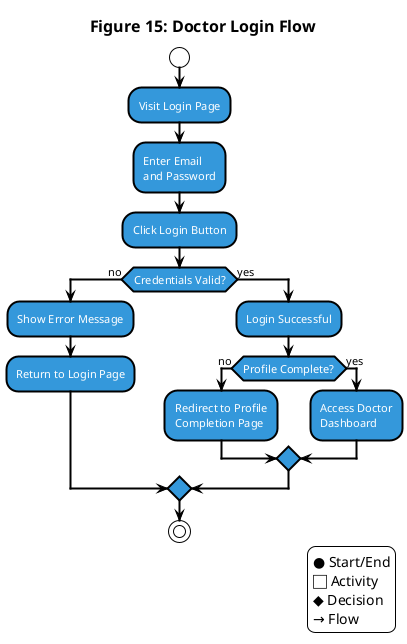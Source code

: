 @startuml Doctor_Login_Activity
!theme plain
skinparam backgroundColor white
skinparam activityBorderColor black
skinparam activityBackgroundColor #3498db
skinparam startColor black
skinparam endColor black
skinparam decisionBorderColor black
skinparam decisionBackgroundColor white
skinparam arrowColor black
skinparam activityFontColor white
skinparam decisionFontColor black
skinparam activityFontSize 11
skinparam decisionFontSize 10
skinparam titleFontSize 16
skinparam titleFontColor black
skinparam activityBorderThickness 2
skinparam decisionBorderThickness 2
skinparam arrowThickness 2
skinparam shadowing false

title Figure 15: Doctor Login Flow

start

:Visit Login Page;

:Enter Email\nand Password;

:Click Login Button;

if (Credentials Valid?) then (no)
  :Show Error Message;

  :Return to Login Page;

else (yes)
  :Login Successful;

  if (Profile Complete?) then (no)
    :Redirect to Profile\nCompletion Page;

  else (yes)
    :Access Doctor\nDashboard;
  endif
endif

stop

legend right
● Start/End
⬜ Activity
◆ Decision
→ Flow
endlegend

@enduml
